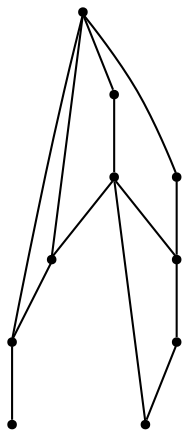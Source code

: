 graph {
  node [shape=point,comment="{\"directed\":false,\"doi\":\"10.1007/978-3-030-68766-3_32\",\"figure\":\"9 (2)\"}"]

  v0 [pos="1132.5856755645998,710.1785074515275"]
  v1 [pos="1371.6112310932983,633.808990705668"]
  v2 [pos="1212.2629167663383,633.808990705668"]
  v3 [pos="1052.9083707744437,633.808990705668"]
  v4 [pos="1212.2629167663383,710.1785074515275"]
  v5 [pos="1083.0860348686792,710.1785074515275"]
  v6 [pos="1291.9381867271281,710.1785074515275"]
  v7 [pos="1291.938186727128,633.808990705668"]
  v8 [pos="1132.5856755645998,633.808990705668"]
  v9 [pos="1371.6112310932986,710.1785074515275"]

  v5 -- v0 [id="-3",pos="1083.0860348686792,710.1785074515275 1132.5856755645998,710.1785074515275 1132.5856755645998,710.1785074515275 1132.5856755645998,710.1785074515275"]
  v0 -- v4 [id="-4",pos="1132.5856755645998,710.1785074515275 1212.2629167663383,710.1785074515275 1212.2629167663383,710.1785074515275 1212.2629167663383,710.1785074515275"]
  v4 -- v6 [id="-5",pos="1212.2629167663383,710.1785074515275 1291.9381867271281,710.1785074515275 1291.9381867271281,710.1785074515275 1291.9381867271281,710.1785074515275"]
  v6 -- v9 [id="-6",pos="1291.9381867271281,710.1785074515275 1371.6112310932986,710.1785074515275 1371.6112310932986,710.1785074515275 1371.6112310932986,710.1785074515275"]
  v3 -- v8 [id="-9",pos="1052.9083707744437,633.808990705668 1132.5856755645998,633.808990705668 1132.5856755645998,633.808990705668 1132.5856755645998,633.808990705668"]
  v8 -- v2 [id="-10",pos="1132.5856755645998,633.808990705668 1212.2629167663383,633.808990705668 1212.2629167663383,633.808990705668 1212.2629167663383,633.808990705668"]
  v2 -- v7 [id="-11",pos="1212.2629167663383,633.808990705668 1291.938186727128,633.808990705668 1291.938186727128,633.808990705668 1291.938186727128,633.808990705668"]
  v7 -- v1 [id="-12",pos="1291.938186727128,633.808990705668 1371.6112310932983,633.808990705668 1371.6112310932983,633.808990705668 1371.6112310932983,633.808990705668"]
  v3 -- v6 [id="-15",pos="1052.9083707744437,633.808990705668 1291.9381867271281,710.1785074515275 1291.9381867271281,710.1785074515275 1291.9381867271281,710.1785074515275"]
  v3 -- v5 [id="-16",pos="1052.9083707744437,633.808990705668 1083.0860348686792,710.1785074515275 1083.0860348686792,710.1785074515275 1083.0860348686792,710.1785074515275"]
  v3 -- v4 [id="-17",pos="1052.9083707744437,633.808990705668 1212.2629167663383,710.1785074515275 1212.2629167663383,710.1785074515275 1212.2629167663383,710.1785074515275"]
  v0 -- v2 [id="-19",pos="1132.5856755645998,710.1785074515275 1212.2629167663383,633.808990705668 1212.2629167663383,633.808990705668 1212.2629167663383,633.808990705668"]
  v0 -- v1 [id="-21",pos="1132.5856755645998,710.1785074515275 1371.6112310932983,633.808990705668 1371.6112310932983,633.808990705668 1371.6112310932983,633.808990705668"]
}